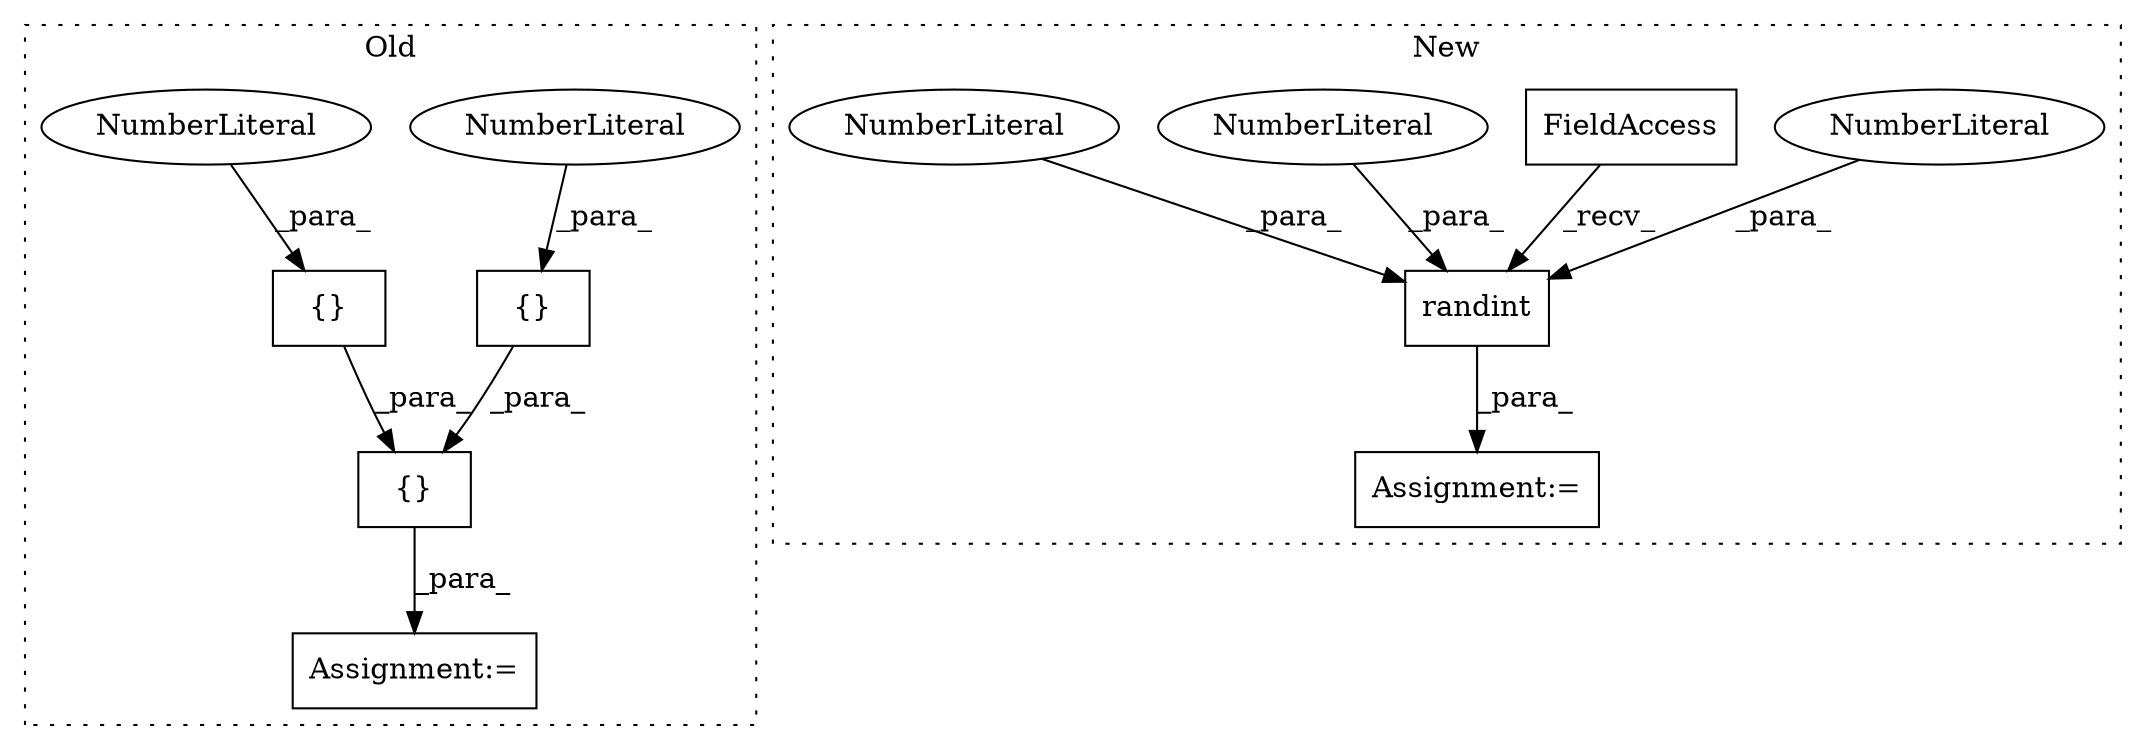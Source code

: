 digraph G {
subgraph cluster0 {
1 [label="{}" a="4" s="1838,1840" l="1,1" shape="box"];
6 [label="Assignment:=" a="7" s="1799" l="1" shape="box"];
7 [label="NumberLiteral" a="34" s="1839" l="1" shape="ellipse"];
8 [label="{}" a="4" s="1834,1836" l="1,1" shape="box"];
9 [label="NumberLiteral" a="34" s="1835" l="1" shape="ellipse"];
10 [label="{}" a="4" s="1833,1841" l="1,1" shape="box"];
label = "Old";
style="dotted";
}
subgraph cluster1 {
2 [label="randint" a="32" s="1889,1904" l="8,1" shape="box"];
3 [label="NumberLiteral" a="34" s="1897" l="1" shape="ellipse"];
4 [label="Assignment:=" a="7" s="1878" l="1" shape="box"];
5 [label="FieldAccess" a="22" s="1879" l="9" shape="box"];
11 [label="NumberLiteral" a="34" s="1899" l="1" shape="ellipse"];
12 [label="NumberLiteral" a="34" s="1901" l="3" shape="ellipse"];
label = "New";
style="dotted";
}
1 -> 10 [label="_para_"];
2 -> 4 [label="_para_"];
3 -> 2 [label="_para_"];
5 -> 2 [label="_recv_"];
7 -> 1 [label="_para_"];
8 -> 10 [label="_para_"];
9 -> 8 [label="_para_"];
10 -> 6 [label="_para_"];
11 -> 2 [label="_para_"];
12 -> 2 [label="_para_"];
}